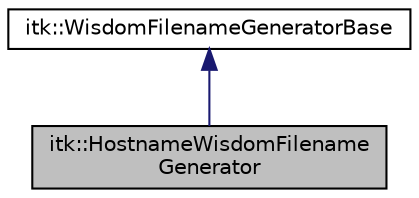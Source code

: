 digraph "itk::HostnameWisdomFilenameGenerator"
{
 // LATEX_PDF_SIZE
  edge [fontname="Helvetica",fontsize="10",labelfontname="Helvetica",labelfontsize="10"];
  node [fontname="Helvetica",fontsize="10",shape=record];
  Node1 [label="itk::HostnameWisdomFilename\lGenerator",height=0.2,width=0.4,color="black", fillcolor="grey75", style="filled", fontcolor="black",tooltip=" "];
  Node2 -> Node1 [dir="back",color="midnightblue",fontsize="10",style="solid",fontname="Helvetica"];
  Node2 [label="itk::WisdomFilenameGeneratorBase",height=0.2,width=0.4,color="black", fillcolor="white", style="filled",URL="$classitk_1_1WisdomFilenameGeneratorBase.html",tooltip=" "];
}
